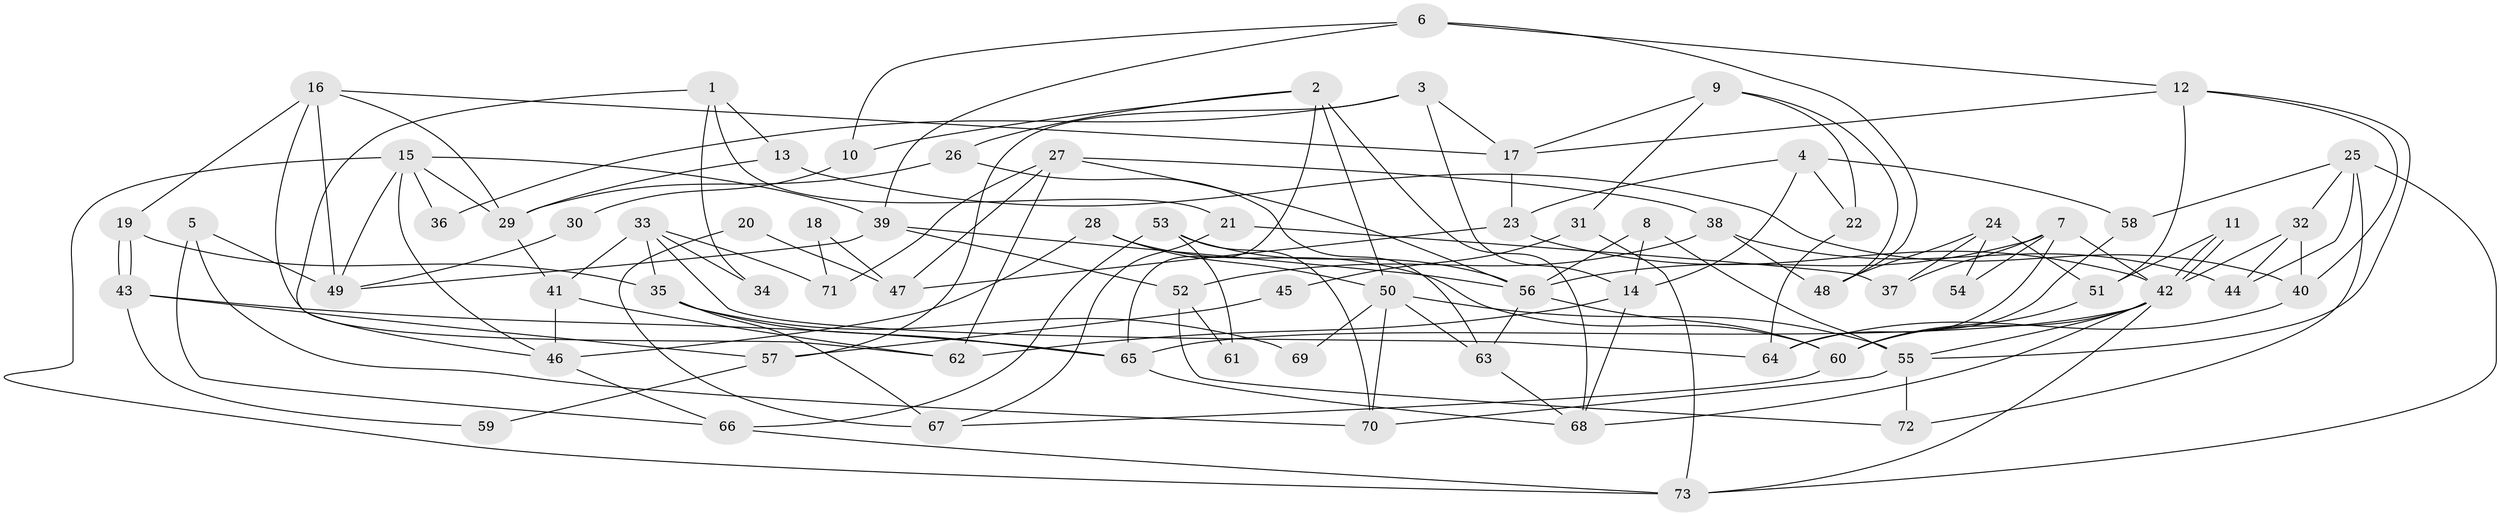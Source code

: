 // Generated by graph-tools (version 1.1) at 2025/15/03/09/25 04:15:07]
// undirected, 73 vertices, 146 edges
graph export_dot {
graph [start="1"]
  node [color=gray90,style=filled];
  1;
  2;
  3;
  4;
  5;
  6;
  7;
  8;
  9;
  10;
  11;
  12;
  13;
  14;
  15;
  16;
  17;
  18;
  19;
  20;
  21;
  22;
  23;
  24;
  25;
  26;
  27;
  28;
  29;
  30;
  31;
  32;
  33;
  34;
  35;
  36;
  37;
  38;
  39;
  40;
  41;
  42;
  43;
  44;
  45;
  46;
  47;
  48;
  49;
  50;
  51;
  52;
  53;
  54;
  55;
  56;
  57;
  58;
  59;
  60;
  61;
  62;
  63;
  64;
  65;
  66;
  67;
  68;
  69;
  70;
  71;
  72;
  73;
  1 -- 46;
  1 -- 13;
  1 -- 21;
  1 -- 34;
  2 -- 68;
  2 -- 26;
  2 -- 10;
  2 -- 50;
  2 -- 65;
  3 -- 14;
  3 -- 17;
  3 -- 36;
  3 -- 57;
  4 -- 58;
  4 -- 23;
  4 -- 14;
  4 -- 22;
  5 -- 66;
  5 -- 70;
  5 -- 49;
  6 -- 39;
  6 -- 12;
  6 -- 10;
  6 -- 48;
  7 -- 64;
  7 -- 42;
  7 -- 37;
  7 -- 54;
  7 -- 56;
  8 -- 55;
  8 -- 14;
  8 -- 56;
  9 -- 48;
  9 -- 22;
  9 -- 17;
  9 -- 31;
  10 -- 30;
  11 -- 51;
  11 -- 42;
  11 -- 42;
  12 -- 55;
  12 -- 17;
  12 -- 40;
  12 -- 51;
  13 -- 40;
  13 -- 29;
  14 -- 68;
  14 -- 62;
  15 -- 73;
  15 -- 39;
  15 -- 29;
  15 -- 36;
  15 -- 46;
  15 -- 49;
  16 -- 49;
  16 -- 62;
  16 -- 17;
  16 -- 19;
  16 -- 29;
  17 -- 23;
  18 -- 71;
  18 -- 47;
  19 -- 43;
  19 -- 43;
  19 -- 35;
  20 -- 67;
  20 -- 47;
  21 -- 67;
  21 -- 37;
  22 -- 64;
  23 -- 42;
  23 -- 47;
  24 -- 48;
  24 -- 37;
  24 -- 51;
  24 -- 54;
  25 -- 73;
  25 -- 72;
  25 -- 32;
  25 -- 44;
  25 -- 58;
  26 -- 29;
  26 -- 63;
  27 -- 62;
  27 -- 56;
  27 -- 38;
  27 -- 47;
  27 -- 71;
  28 -- 60;
  28 -- 50;
  28 -- 46;
  29 -- 41;
  30 -- 49;
  31 -- 73;
  31 -- 45;
  32 -- 42;
  32 -- 40;
  32 -- 44;
  33 -- 35;
  33 -- 41;
  33 -- 34;
  33 -- 64;
  33 -- 71;
  35 -- 65;
  35 -- 67;
  35 -- 69;
  38 -- 44;
  38 -- 48;
  38 -- 52;
  39 -- 56;
  39 -- 49;
  39 -- 52;
  40 -- 64;
  41 -- 46;
  41 -- 62;
  42 -- 60;
  42 -- 55;
  42 -- 65;
  42 -- 68;
  42 -- 73;
  43 -- 65;
  43 -- 57;
  43 -- 59;
  45 -- 57;
  46 -- 66;
  50 -- 63;
  50 -- 55;
  50 -- 69;
  50 -- 70;
  51 -- 60;
  52 -- 61;
  52 -- 72;
  53 -- 70;
  53 -- 56;
  53 -- 61;
  53 -- 66;
  55 -- 70;
  55 -- 72;
  56 -- 60;
  56 -- 63;
  57 -- 59;
  58 -- 60;
  60 -- 67;
  63 -- 68;
  65 -- 68;
  66 -- 73;
}
